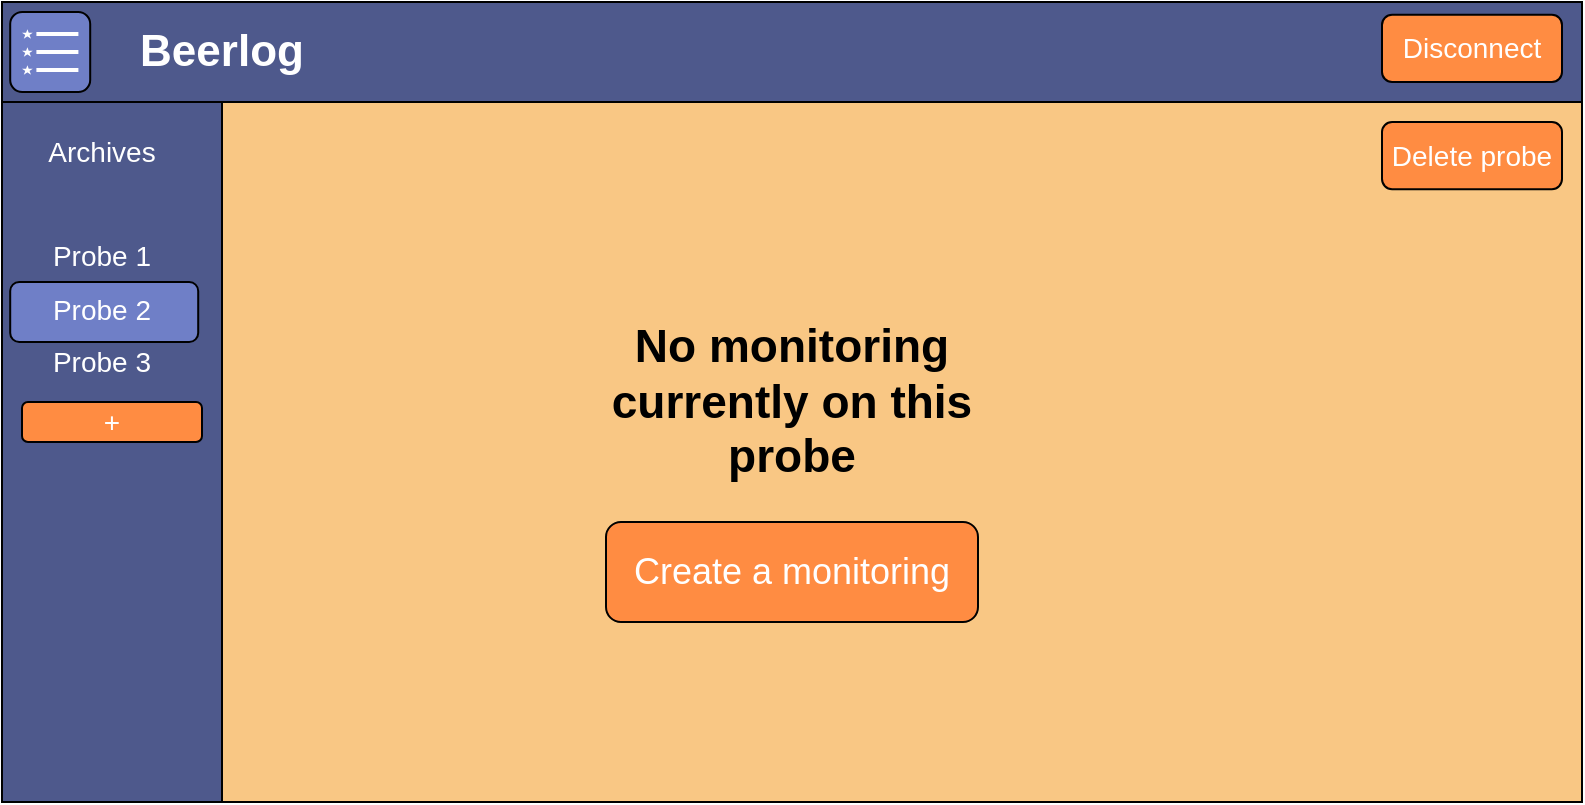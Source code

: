 <mxfile>
    <diagram id="ZK7rgl3aiAOr4Kh7MdGK" name="Page-1">
        <mxGraphModel dx="1467" dy="1014" grid="1" gridSize="10" guides="1" tooltips="1" connect="1" arrows="1" fold="1" page="1" pageScale="1" pageWidth="827" pageHeight="1169" math="0" shadow="0">
            <root>
                <mxCell id="0"/>
                <mxCell id="1" parent="0"/>
                <mxCell id="2" value="" style="rounded=0;whiteSpace=wrap;html=1;fillColor=#F9C784;" vertex="1" parent="1">
                    <mxGeometry x="80" y="550" width="790" height="400" as="geometry"/>
                </mxCell>
                <mxCell id="3" value="" style="rounded=0;whiteSpace=wrap;html=1;strokeColor=#000000;fontSize=22;fontColor=#FFFFFF;fillColor=#4e598c;gradientColor=none;" vertex="1" parent="1">
                    <mxGeometry x="80" y="550" width="110" height="400" as="geometry"/>
                </mxCell>
                <mxCell id="4" value="" style="rounded=0;whiteSpace=wrap;html=1;fillColor=#4E598C;" vertex="1" parent="1">
                    <mxGeometry x="80" y="550" width="790" height="50" as="geometry"/>
                </mxCell>
                <mxCell id="5" value="" style="rounded=1;whiteSpace=wrap;html=1;strokeColor=#000000;fillColor=#6F7FC7;" vertex="1" parent="1">
                    <mxGeometry x="84.1" y="690" width="94" height="30" as="geometry"/>
                </mxCell>
                <mxCell id="6" value="Beerlog" style="text;html=1;strokeColor=none;fillColor=none;align=center;verticalAlign=middle;whiteSpace=wrap;rounded=0;fontColor=#FFFFFF;fontSize=22;fontStyle=1" vertex="1" parent="1">
                    <mxGeometry x="160" y="560" width="60" height="30" as="geometry"/>
                </mxCell>
                <mxCell id="7" value="&lt;span style=&quot;font-size: 14px;&quot;&gt;Archives&lt;br&gt;&lt;br&gt;Probe 1&lt;br&gt;Probe 2&lt;br&gt;Probe 3&lt;br&gt;&lt;/span&gt;" style="text;html=1;strokeColor=none;fillColor=none;align=center;verticalAlign=middle;whiteSpace=wrap;rounded=0;fontSize=22;fontColor=#FFFFFF;" vertex="1" parent="1">
                    <mxGeometry x="100" y="660" width="60" height="30" as="geometry"/>
                </mxCell>
                <mxCell id="8" value="+" style="rounded=1;whiteSpace=wrap;html=1;strokeColor=#000000;fontSize=14;fontColor=#FFFFFF;fillColor=#FF8C42;gradientColor=none;" vertex="1" parent="1">
                    <mxGeometry x="90" y="750" width="90" height="20" as="geometry"/>
                </mxCell>
                <mxCell id="9" value="" style="rounded=1;whiteSpace=wrap;html=1;strokeColor=#000000;fillColor=#6F7FC7;" vertex="1" parent="1">
                    <mxGeometry x="84.1" y="555" width="40" height="40" as="geometry"/>
                </mxCell>
                <mxCell id="10" value="" style="html=1;verticalLabelPosition=bottom;align=center;labelBackgroundColor=#ffffff;verticalAlign=top;strokeWidth=2;strokeColor=#FFFFFF;shadow=0;dashed=0;shape=mxgraph.ios7.icons.most_viewed;pointerEvents=1" vertex="1" parent="1">
                    <mxGeometry x="90.0" y="563.6" width="28.2" height="22.8" as="geometry"/>
                </mxCell>
                <mxCell id="11" value="Disconnect" style="rounded=1;whiteSpace=wrap;html=1;strokeColor=#000000;fontSize=14;fontColor=#FFFFFF;fillColor=#FF8C42;gradientColor=none;" vertex="1" parent="1">
                    <mxGeometry x="770" y="556.4" width="90" height="33.6" as="geometry"/>
                </mxCell>
                <mxCell id="22" value="&lt;font style=&quot;font-size: 23px;&quot;&gt;&lt;b&gt;No monitoring currently on this probe&lt;/b&gt;&lt;/font&gt;" style="text;html=1;strokeColor=none;fillColor=none;align=center;verticalAlign=middle;whiteSpace=wrap;rounded=0;" vertex="1" parent="1">
                    <mxGeometry x="350" y="710" width="250" height="80" as="geometry"/>
                </mxCell>
                <mxCell id="26" value="Delete probe" style="rounded=1;whiteSpace=wrap;html=1;strokeColor=#000000;fontSize=14;fontColor=#FFFFFF;fillColor=#FF8C42;gradientColor=none;" vertex="1" parent="1">
                    <mxGeometry x="770" y="610" width="90" height="33.6" as="geometry"/>
                </mxCell>
                <mxCell id="27" value="Create a monitoring" style="rounded=1;whiteSpace=wrap;html=1;strokeColor=#000000;fontSize=18;fontColor=#FFFFFF;fillColor=#FF8C42;gradientColor=none;" vertex="1" parent="1">
                    <mxGeometry x="382" y="810" width="186" height="50" as="geometry"/>
                </mxCell>
            </root>
        </mxGraphModel>
    </diagram>
</mxfile>